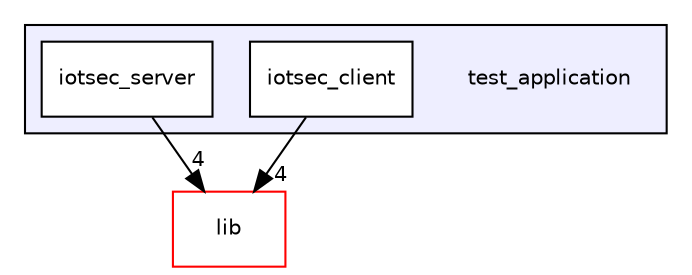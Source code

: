 digraph "test_application" {
  compound=true
  node [ fontsize="10", fontname="Helvetica"];
  edge [ labelfontsize="10", labelfontname="Helvetica"];
  subgraph clusterdir_b0a9085c143c754db11f0e035f3676f0 {
    graph [ bgcolor="#eeeeff", pencolor="black", label="" URL="dir_b0a9085c143c754db11f0e035f3676f0.html"];
    dir_b0a9085c143c754db11f0e035f3676f0 [shape=plaintext label="test_application"];
  dir_5d3b9833639d3670ac2cbe89d88de061 [shape=box label="iotsec_client" fillcolor="white" style="filled" URL="dir_5d3b9833639d3670ac2cbe89d88de061.html"];
  dir_8cb06d1ffed0eedb3a4fae7c8a7c07d5 [shape=box label="iotsec_server" fillcolor="white" style="filled" URL="dir_8cb06d1ffed0eedb3a4fae7c8a7c07d5.html"];
  }
  dir_97aefd0d527b934f1d99a682da8fe6a9 [shape=box label="lib" fillcolor="white" style="filled" color="red" URL="dir_97aefd0d527b934f1d99a682da8fe6a9.html"];
  dir_5d3b9833639d3670ac2cbe89d88de061->dir_97aefd0d527b934f1d99a682da8fe6a9 [headlabel="4", labeldistance=1.5 headhref="dir_000004_000000.html"];
  dir_8cb06d1ffed0eedb3a4fae7c8a7c07d5->dir_97aefd0d527b934f1d99a682da8fe6a9 [headlabel="4", labeldistance=1.5 headhref="dir_000005_000000.html"];
}
